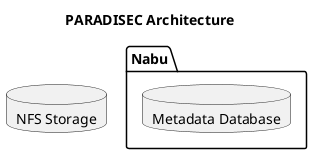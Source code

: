 
@startuml
title: PARADISEC Architecture

package "Nabu" {
   database "Metadata Database"  {

   }

}

database "NFS Storage" {


}


@enduml
